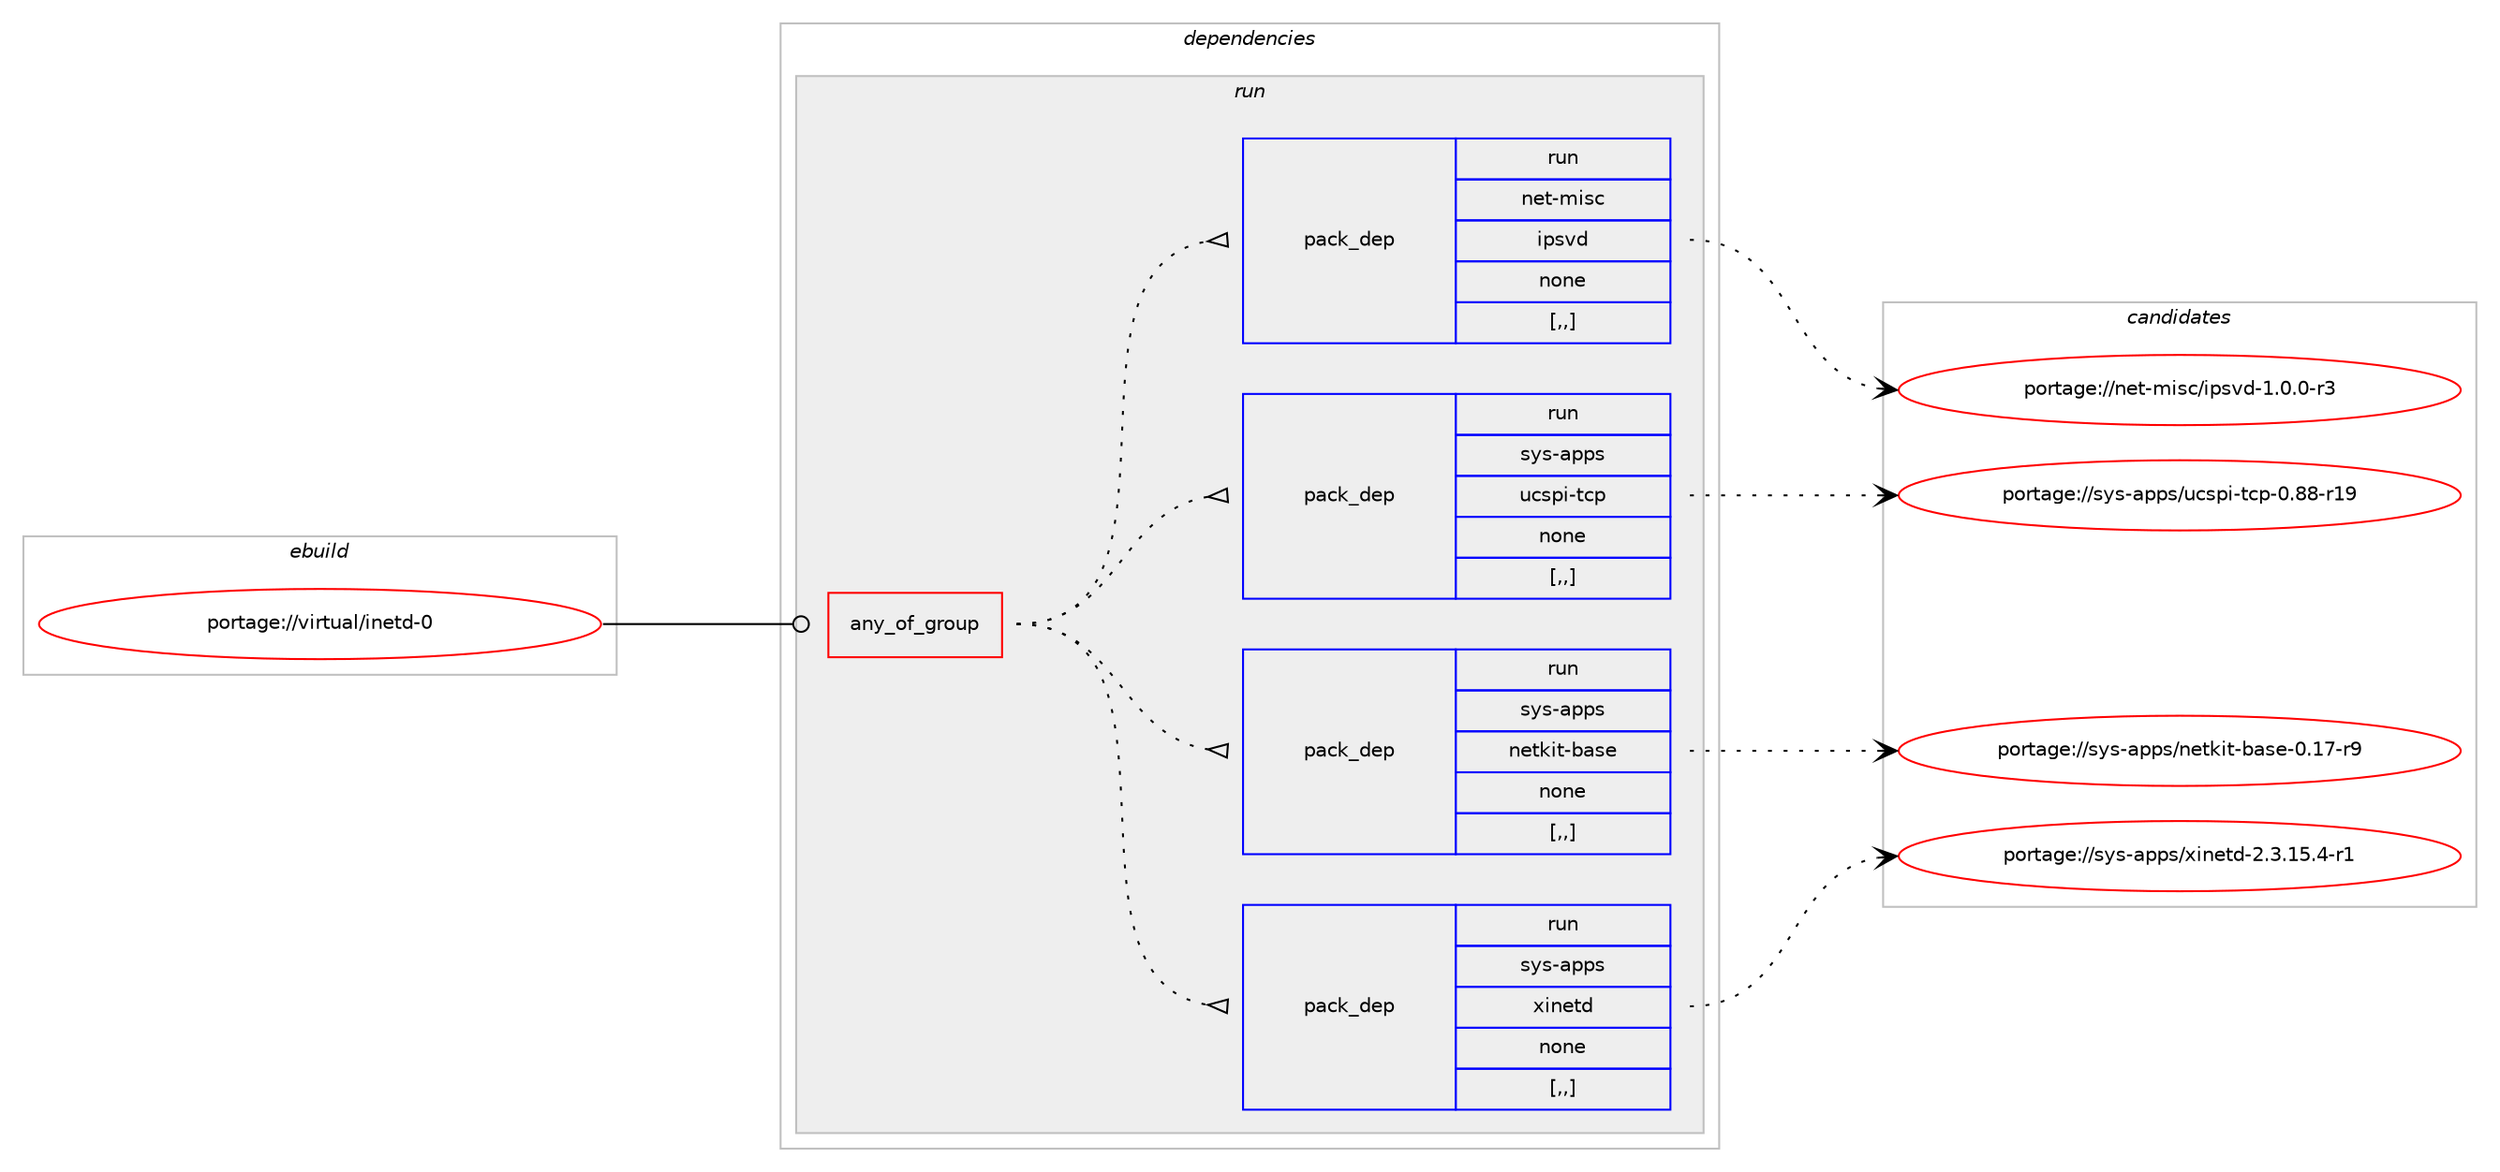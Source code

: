 digraph prolog {

# *************
# Graph options
# *************

newrank=true;
concentrate=true;
compound=true;
graph [rankdir=LR,fontname=Helvetica,fontsize=10,ranksep=1.5];#, ranksep=2.5, nodesep=0.2];
edge  [arrowhead=vee];
node  [fontname=Helvetica,fontsize=10];

# **********
# The ebuild
# **********

subgraph cluster_leftcol {
color=gray;
label=<<i>ebuild</i>>;
id [label="portage://virtual/inetd-0", color=red, width=4, href="../virtual/inetd-0.svg"];
}

# ****************
# The dependencies
# ****************

subgraph cluster_midcol {
color=gray;
label=<<i>dependencies</i>>;
subgraph cluster_compile {
fillcolor="#eeeeee";
style=filled;
label=<<i>compile</i>>;
}
subgraph cluster_compileandrun {
fillcolor="#eeeeee";
style=filled;
label=<<i>compile and run</i>>;
}
subgraph cluster_run {
fillcolor="#eeeeee";
style=filled;
label=<<i>run</i>>;
subgraph any106 {
dependency30316 [label=<<TABLE BORDER="0" CELLBORDER="1" CELLSPACING="0" CELLPADDING="4"><TR><TD CELLPADDING="10">any_of_group</TD></TR></TABLE>>, shape=none, color=red];subgraph pack18986 {
dependency30317 [label=<<TABLE BORDER="0" CELLBORDER="1" CELLSPACING="0" CELLPADDING="4" WIDTH="220"><TR><TD ROWSPAN="6" CELLPADDING="30">pack_dep</TD></TR><TR><TD WIDTH="110">run</TD></TR><TR><TD>sys-apps</TD></TR><TR><TD>xinetd</TD></TR><TR><TD>none</TD></TR><TR><TD>[,,]</TD></TR></TABLE>>, shape=none, color=blue];
}
dependency30316:e -> dependency30317:w [weight=20,style="dotted",arrowhead="oinv"];
subgraph pack18987 {
dependency30318 [label=<<TABLE BORDER="0" CELLBORDER="1" CELLSPACING="0" CELLPADDING="4" WIDTH="220"><TR><TD ROWSPAN="6" CELLPADDING="30">pack_dep</TD></TR><TR><TD WIDTH="110">run</TD></TR><TR><TD>sys-apps</TD></TR><TR><TD>netkit-base</TD></TR><TR><TD>none</TD></TR><TR><TD>[,,]</TD></TR></TABLE>>, shape=none, color=blue];
}
dependency30316:e -> dependency30318:w [weight=20,style="dotted",arrowhead="oinv"];
subgraph pack18988 {
dependency30319 [label=<<TABLE BORDER="0" CELLBORDER="1" CELLSPACING="0" CELLPADDING="4" WIDTH="220"><TR><TD ROWSPAN="6" CELLPADDING="30">pack_dep</TD></TR><TR><TD WIDTH="110">run</TD></TR><TR><TD>sys-apps</TD></TR><TR><TD>ucspi-tcp</TD></TR><TR><TD>none</TD></TR><TR><TD>[,,]</TD></TR></TABLE>>, shape=none, color=blue];
}
dependency30316:e -> dependency30319:w [weight=20,style="dotted",arrowhead="oinv"];
subgraph pack18989 {
dependency30320 [label=<<TABLE BORDER="0" CELLBORDER="1" CELLSPACING="0" CELLPADDING="4" WIDTH="220"><TR><TD ROWSPAN="6" CELLPADDING="30">pack_dep</TD></TR><TR><TD WIDTH="110">run</TD></TR><TR><TD>net-misc</TD></TR><TR><TD>ipsvd</TD></TR><TR><TD>none</TD></TR><TR><TD>[,,]</TD></TR></TABLE>>, shape=none, color=blue];
}
dependency30316:e -> dependency30320:w [weight=20,style="dotted",arrowhead="oinv"];
}
id:e -> dependency30316:w [weight=20,style="solid",arrowhead="odot"];
}
}

# **************
# The candidates
# **************

subgraph cluster_choices {
rank=same;
color=gray;
label=<<i>candidates</i>>;

subgraph choice18986 {
color=black;
nodesep=1;
choice1151211154597112112115471201051101011161004550465146495346524511449 [label="portage://sys-apps/xinetd-2.3.15.4-r1", color=red, width=4,href="../sys-apps/xinetd-2.3.15.4-r1.svg"];
dependency30317:e -> choice1151211154597112112115471201051101011161004550465146495346524511449:w [style=dotted,weight="100"];
}
subgraph choice18987 {
color=black;
nodesep=1;
choice11512111545971121121154711010111610710511645989711510145484649554511457 [label="portage://sys-apps/netkit-base-0.17-r9", color=red, width=4,href="../sys-apps/netkit-base-0.17-r9.svg"];
dependency30318:e -> choice11512111545971121121154711010111610710511645989711510145484649554511457:w [style=dotted,weight="100"];
}
subgraph choice18988 {
color=black;
nodesep=1;
choice1151211154597112112115471179911511210545116991124548465656451144957 [label="portage://sys-apps/ucspi-tcp-0.88-r19", color=red, width=4,href="../sys-apps/ucspi-tcp-0.88-r19.svg"];
dependency30319:e -> choice1151211154597112112115471179911511210545116991124548465656451144957:w [style=dotted,weight="100"];
}
subgraph choice18989 {
color=black;
nodesep=1;
choice1101011164510910511599471051121151181004549464846484511451 [label="portage://net-misc/ipsvd-1.0.0-r3", color=red, width=4,href="../net-misc/ipsvd-1.0.0-r3.svg"];
dependency30320:e -> choice1101011164510910511599471051121151181004549464846484511451:w [style=dotted,weight="100"];
}
}

}
